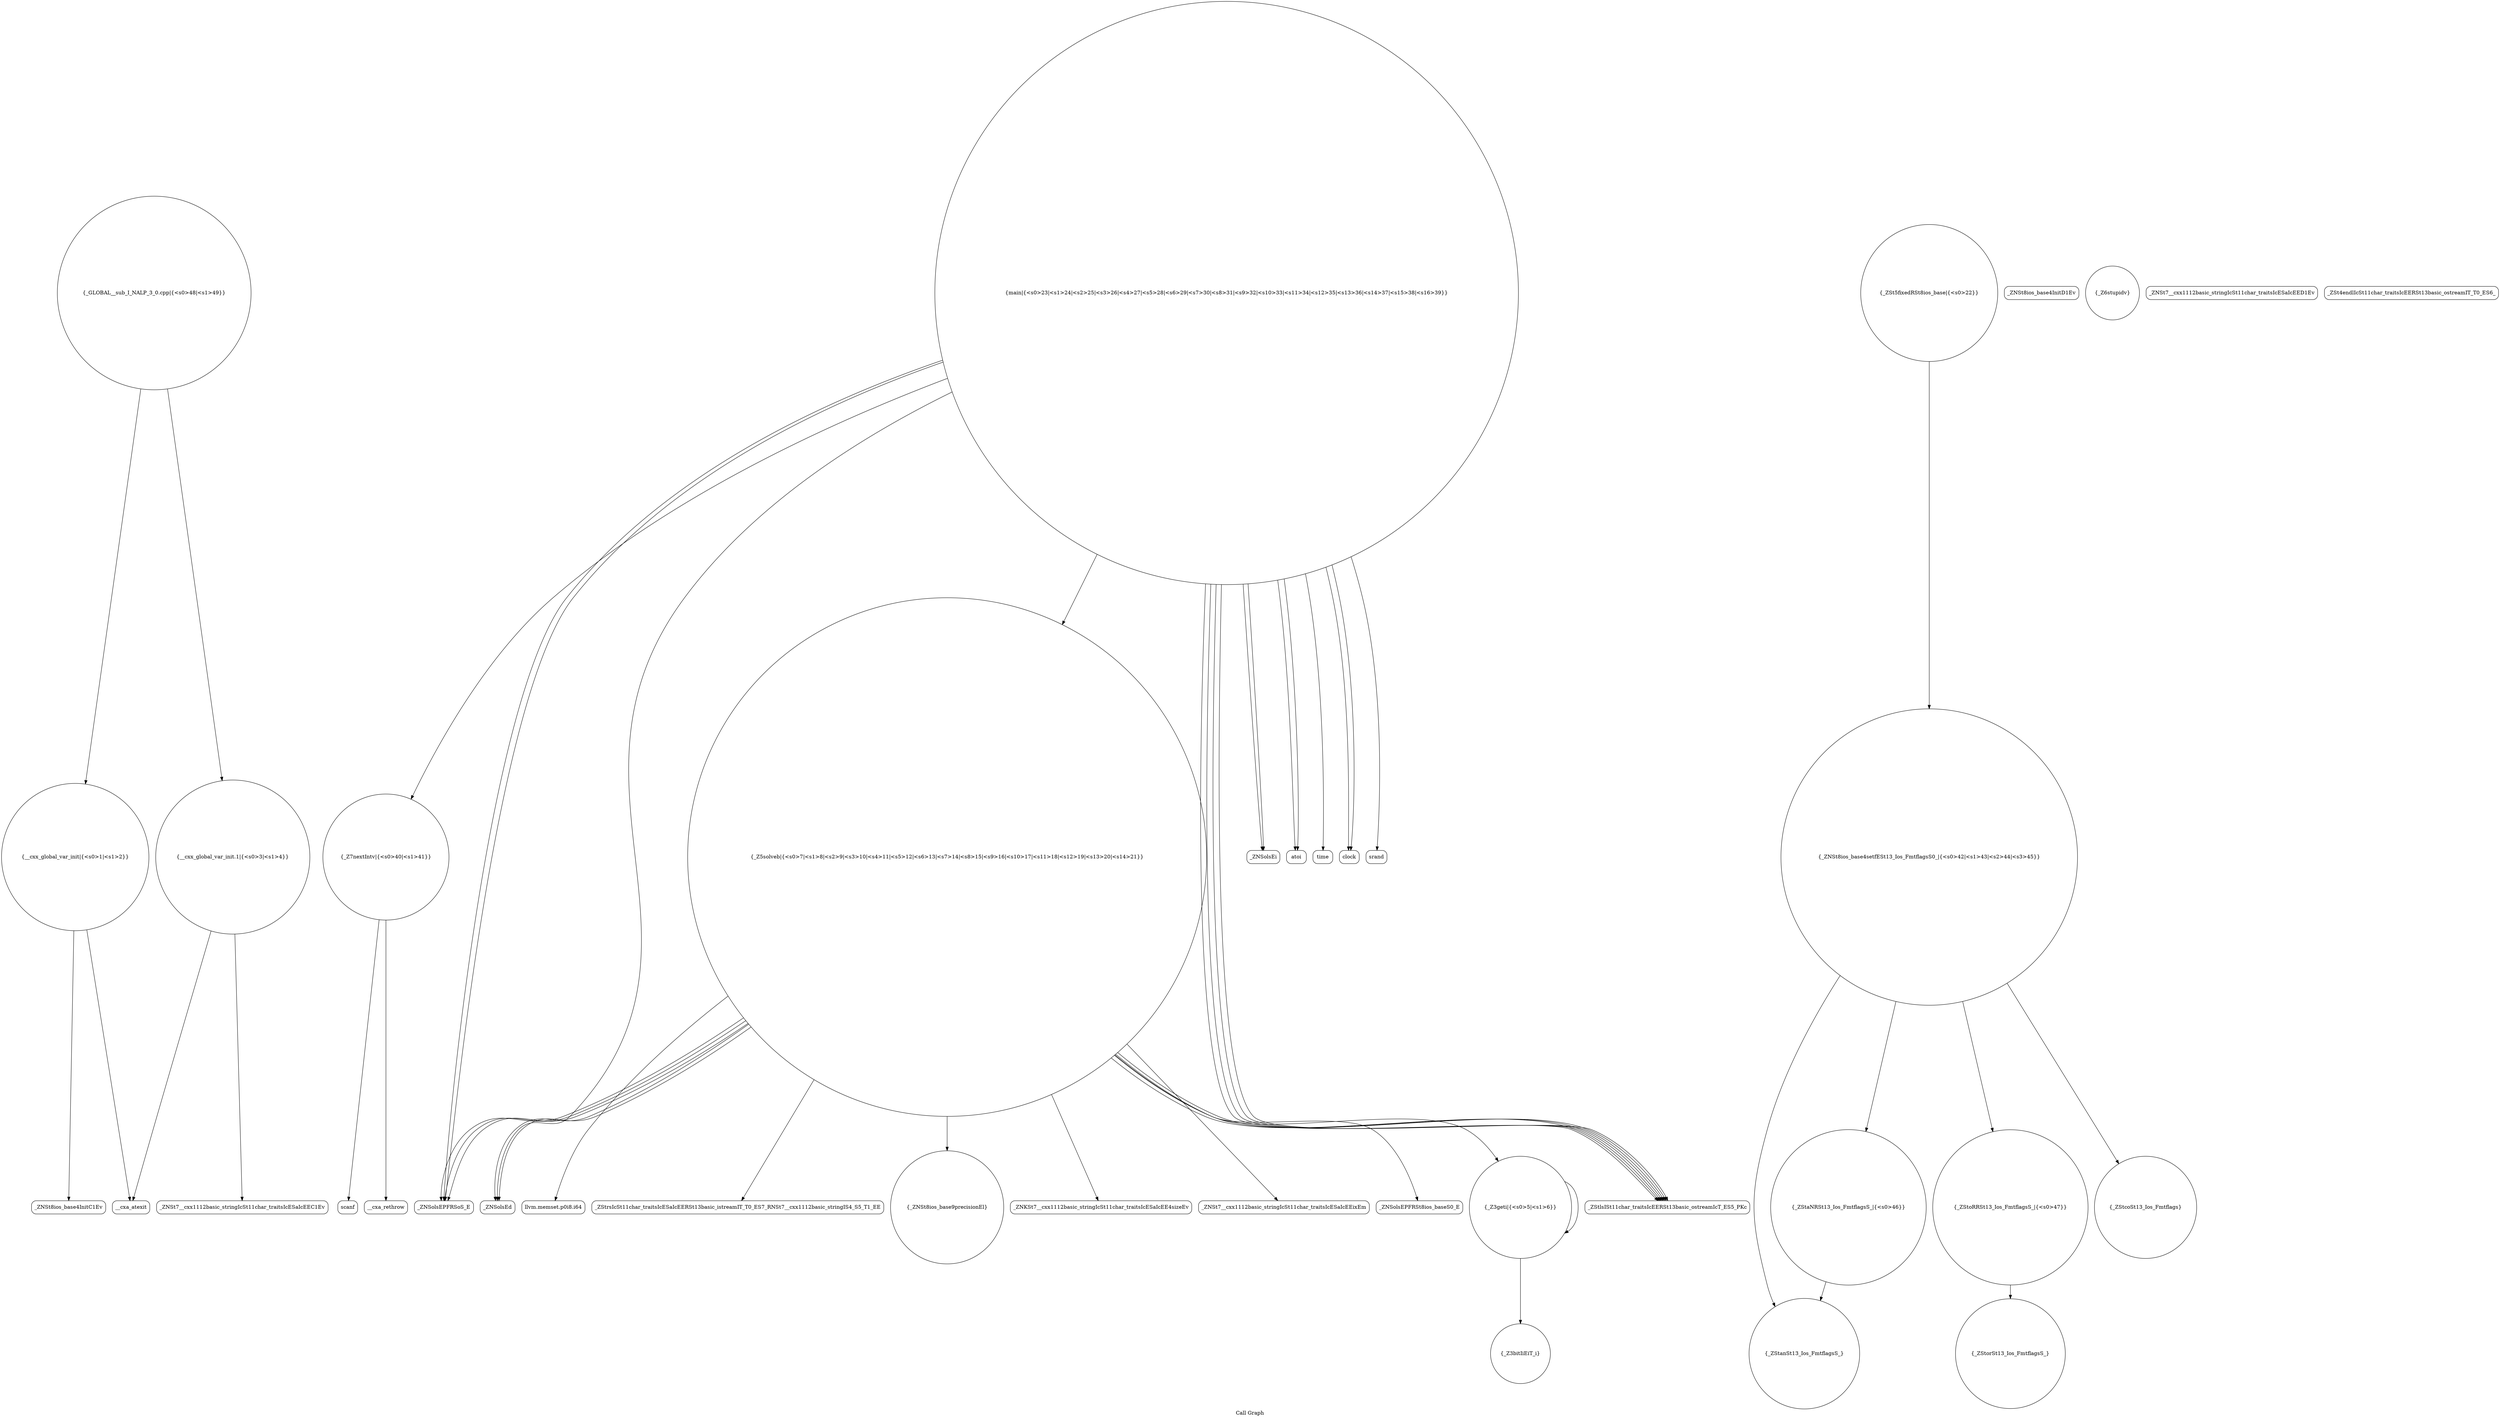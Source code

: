 digraph "Call Graph" {
	label="Call Graph";

	Node0x55e10a636170 [shape=record,shape=circle,label="{__cxx_global_var_init|{<s0>1|<s1>2}}"];
	Node0x55e10a636170:s0 -> Node0x55e10a6cc770[color=black];
	Node0x55e10a636170:s1 -> Node0x55e10a6cc870[color=black];
	Node0x55e10a6cd3f0 [shape=record,shape=circle,label="{_Z7nextIntv|{<s0>40|<s1>41}}"];
	Node0x55e10a6cd3f0:s0 -> Node0x55e10a6cd870[color=black];
	Node0x55e10a6cd3f0:s1 -> Node0x55e10a6cd8f0[color=black];
	Node0x55e10a6cca70 [shape=record,shape=circle,label="{_Z3geti|{<s0>5|<s1>6}}"];
	Node0x55e10a6cca70:s0 -> Node0x55e10a6ccaf0[color=black];
	Node0x55e10a6cca70:s1 -> Node0x55e10a6cca70[color=black];
	Node0x55e10a6cd770 [shape=record,shape=circle,label="{_ZStanSt13_Ios_FmtflagsS_}"];
	Node0x55e10a6ccdf0 [shape=record,shape=Mrecord,label="{_ZNSolsEPFRSoS_E}"];
	Node0x55e10a6cd170 [shape=record,shape=Mrecord,label="{_ZNSolsEd}"];
	Node0x55e10a6cc7f0 [shape=record,shape=Mrecord,label="{_ZNSt8ios_base4InitD1Ev}"];
	Node0x55e10a6cd4f0 [shape=record,shape=Mrecord,label="{_ZNSolsEi}"];
	Node0x55e10a6ccb70 [shape=record,shape=circle,label="{_Z6stupidv}"];
	Node0x55e10a6cd870 [shape=record,shape=Mrecord,label="{scanf}"];
	Node0x55e10a6ccef0 [shape=record,shape=Mrecord,label="{llvm.memset.p0i8.i64}"];
	Node0x55e10a6cd270 [shape=record,shape=Mrecord,label="{atoi}"];
	Node0x55e10a6cc8f0 [shape=record,shape=circle,label="{__cxx_global_var_init.1|{<s0>3|<s1>4}}"];
	Node0x55e10a6cc8f0:s0 -> Node0x55e10a6cc970[color=black];
	Node0x55e10a6cc8f0:s1 -> Node0x55e10a6cc870[color=black];
	Node0x55e10a6cd5f0 [shape=record,shape=circle,label="{_ZStaNRSt13_Ios_FmtflagsS_|{<s0>46}}"];
	Node0x55e10a6cd5f0:s0 -> Node0x55e10a6cd770[color=black];
	Node0x55e10a6ccc70 [shape=record,shape=Mrecord,label="{_ZStrsIcSt11char_traitsIcESaIcEERSt13basic_istreamIT_T0_ES7_RNSt7__cxx1112basic_stringIS4_S5_T1_EE}"];
	Node0x55e10a6cd970 [shape=record,shape=circle,label="{_GLOBAL__sub_I_NALP_3_0.cpp|{<s0>48|<s1>49}}"];
	Node0x55e10a6cd970:s0 -> Node0x55e10a636170[color=black];
	Node0x55e10a6cd970:s1 -> Node0x55e10a6cc8f0[color=black];
	Node0x55e10a6ccff0 [shape=record,shape=circle,label="{_ZNSt8ios_base9precisionEl}"];
	Node0x55e10a6cd370 [shape=record,shape=Mrecord,label="{time}"];
	Node0x55e10a6cc9f0 [shape=record,shape=Mrecord,label="{_ZNSt7__cxx1112basic_stringIcSt11char_traitsIcESaIcEED1Ev}"];
	Node0x55e10a6cd6f0 [shape=record,shape=circle,label="{_ZStoRRSt13_Ios_FmtflagsS_|{<s0>47}}"];
	Node0x55e10a6cd6f0:s0 -> Node0x55e10a6cd7f0[color=black];
	Node0x55e10a6ccd70 [shape=record,shape=Mrecord,label="{_ZStlsISt11char_traitsIcEERSt13basic_ostreamIcT_ES5_PKc}"];
	Node0x55e10a6cd0f0 [shape=record,shape=circle,label="{_ZSt5fixedRSt8ios_base|{<s0>22}}"];
	Node0x55e10a6cd0f0:s0 -> Node0x55e10a6cd570[color=black];
	Node0x55e10a6cc770 [shape=record,shape=Mrecord,label="{_ZNSt8ios_base4InitC1Ev}"];
	Node0x55e10a6cd470 [shape=record,shape=Mrecord,label="{clock}"];
	Node0x55e10a6ccaf0 [shape=record,shape=circle,label="{_Z3bitIiEiT_i}"];
	Node0x55e10a6cd7f0 [shape=record,shape=circle,label="{_ZStorSt13_Ios_FmtflagsS_}"];
	Node0x55e10a6cce70 [shape=record,shape=Mrecord,label="{_ZSt4endlIcSt11char_traitsIcEERSt13basic_ostreamIT_T0_ES6_}"];
	Node0x55e10a6cd1f0 [shape=record,shape=circle,label="{main|{<s0>23|<s1>24|<s2>25|<s3>26|<s4>27|<s5>28|<s6>29|<s7>30|<s8>31|<s9>32|<s10>33|<s11>34|<s12>35|<s13>36|<s14>37|<s15>38|<s16>39}}"];
	Node0x55e10a6cd1f0:s0 -> Node0x55e10a6cd270[color=black];
	Node0x55e10a6cd1f0:s1 -> Node0x55e10a6cd270[color=black];
	Node0x55e10a6cd1f0:s2 -> Node0x55e10a6cd370[color=black];
	Node0x55e10a6cd1f0:s3 -> Node0x55e10a6cd2f0[color=black];
	Node0x55e10a6cd1f0:s4 -> Node0x55e10a6cd3f0[color=black];
	Node0x55e10a6cd1f0:s5 -> Node0x55e10a6cd470[color=black];
	Node0x55e10a6cd1f0:s6 -> Node0x55e10a6ccd70[color=black];
	Node0x55e10a6cd1f0:s7 -> Node0x55e10a6cd4f0[color=black];
	Node0x55e10a6cd1f0:s8 -> Node0x55e10a6ccdf0[color=black];
	Node0x55e10a6cd1f0:s9 -> Node0x55e10a6ccd70[color=black];
	Node0x55e10a6cd1f0:s10 -> Node0x55e10a6cd4f0[color=black];
	Node0x55e10a6cd1f0:s11 -> Node0x55e10a6ccd70[color=black];
	Node0x55e10a6cd1f0:s12 -> Node0x55e10a6ccbf0[color=black];
	Node0x55e10a6cd1f0:s13 -> Node0x55e10a6ccd70[color=black];
	Node0x55e10a6cd1f0:s14 -> Node0x55e10a6cd470[color=black];
	Node0x55e10a6cd1f0:s15 -> Node0x55e10a6cd170[color=black];
	Node0x55e10a6cd1f0:s16 -> Node0x55e10a6ccdf0[color=black];
	Node0x55e10a6cc870 [shape=record,shape=Mrecord,label="{__cxa_atexit}"];
	Node0x55e10a6cd570 [shape=record,shape=circle,label="{_ZNSt8ios_base4setfESt13_Ios_FmtflagsS0_|{<s0>42|<s1>43|<s2>44|<s3>45}}"];
	Node0x55e10a6cd570:s0 -> Node0x55e10a6cd670[color=black];
	Node0x55e10a6cd570:s1 -> Node0x55e10a6cd5f0[color=black];
	Node0x55e10a6cd570:s2 -> Node0x55e10a6cd770[color=black];
	Node0x55e10a6cd570:s3 -> Node0x55e10a6cd6f0[color=black];
	Node0x55e10a6ccbf0 [shape=record,shape=circle,label="{_Z5solveb|{<s0>7|<s1>8|<s2>9|<s3>10|<s4>11|<s5>12|<s6>13|<s7>14|<s8>15|<s9>16|<s10>17|<s11>18|<s12>19|<s13>20|<s14>21}}"];
	Node0x55e10a6ccbf0:s0 -> Node0x55e10a6ccc70[color=black];
	Node0x55e10a6ccbf0:s1 -> Node0x55e10a6cccf0[color=black];
	Node0x55e10a6ccbf0:s2 -> Node0x55e10a6ccd70[color=black];
	Node0x55e10a6ccbf0:s3 -> Node0x55e10a6ccdf0[color=black];
	Node0x55e10a6ccbf0:s4 -> Node0x55e10a6ccef0[color=black];
	Node0x55e10a6ccbf0:s5 -> Node0x55e10a6ccf70[color=black];
	Node0x55e10a6ccbf0:s6 -> Node0x55e10a6cca70[color=black];
	Node0x55e10a6ccbf0:s7 -> Node0x55e10a6ccff0[color=black];
	Node0x55e10a6ccbf0:s8 -> Node0x55e10a6cd070[color=black];
	Node0x55e10a6ccbf0:s9 -> Node0x55e10a6cd170[color=black];
	Node0x55e10a6ccbf0:s10 -> Node0x55e10a6ccdf0[color=black];
	Node0x55e10a6ccbf0:s11 -> Node0x55e10a6ccd70[color=black];
	Node0x55e10a6ccbf0:s12 -> Node0x55e10a6cd170[color=black];
	Node0x55e10a6ccbf0:s13 -> Node0x55e10a6ccd70[color=black];
	Node0x55e10a6ccbf0:s14 -> Node0x55e10a6ccdf0[color=black];
	Node0x55e10a6cd8f0 [shape=record,shape=Mrecord,label="{__cxa_rethrow}"];
	Node0x55e10a6ccf70 [shape=record,shape=Mrecord,label="{_ZNSt7__cxx1112basic_stringIcSt11char_traitsIcESaIcEEixEm}"];
	Node0x55e10a6cd2f0 [shape=record,shape=Mrecord,label="{srand}"];
	Node0x55e10a6cc970 [shape=record,shape=Mrecord,label="{_ZNSt7__cxx1112basic_stringIcSt11char_traitsIcESaIcEEC1Ev}"];
	Node0x55e10a6cd670 [shape=record,shape=circle,label="{_ZStcoSt13_Ios_Fmtflags}"];
	Node0x55e10a6cccf0 [shape=record,shape=Mrecord,label="{_ZNKSt7__cxx1112basic_stringIcSt11char_traitsIcESaIcEE4sizeEv}"];
	Node0x55e10a6cd070 [shape=record,shape=Mrecord,label="{_ZNSolsEPFRSt8ios_baseS0_E}"];
}

